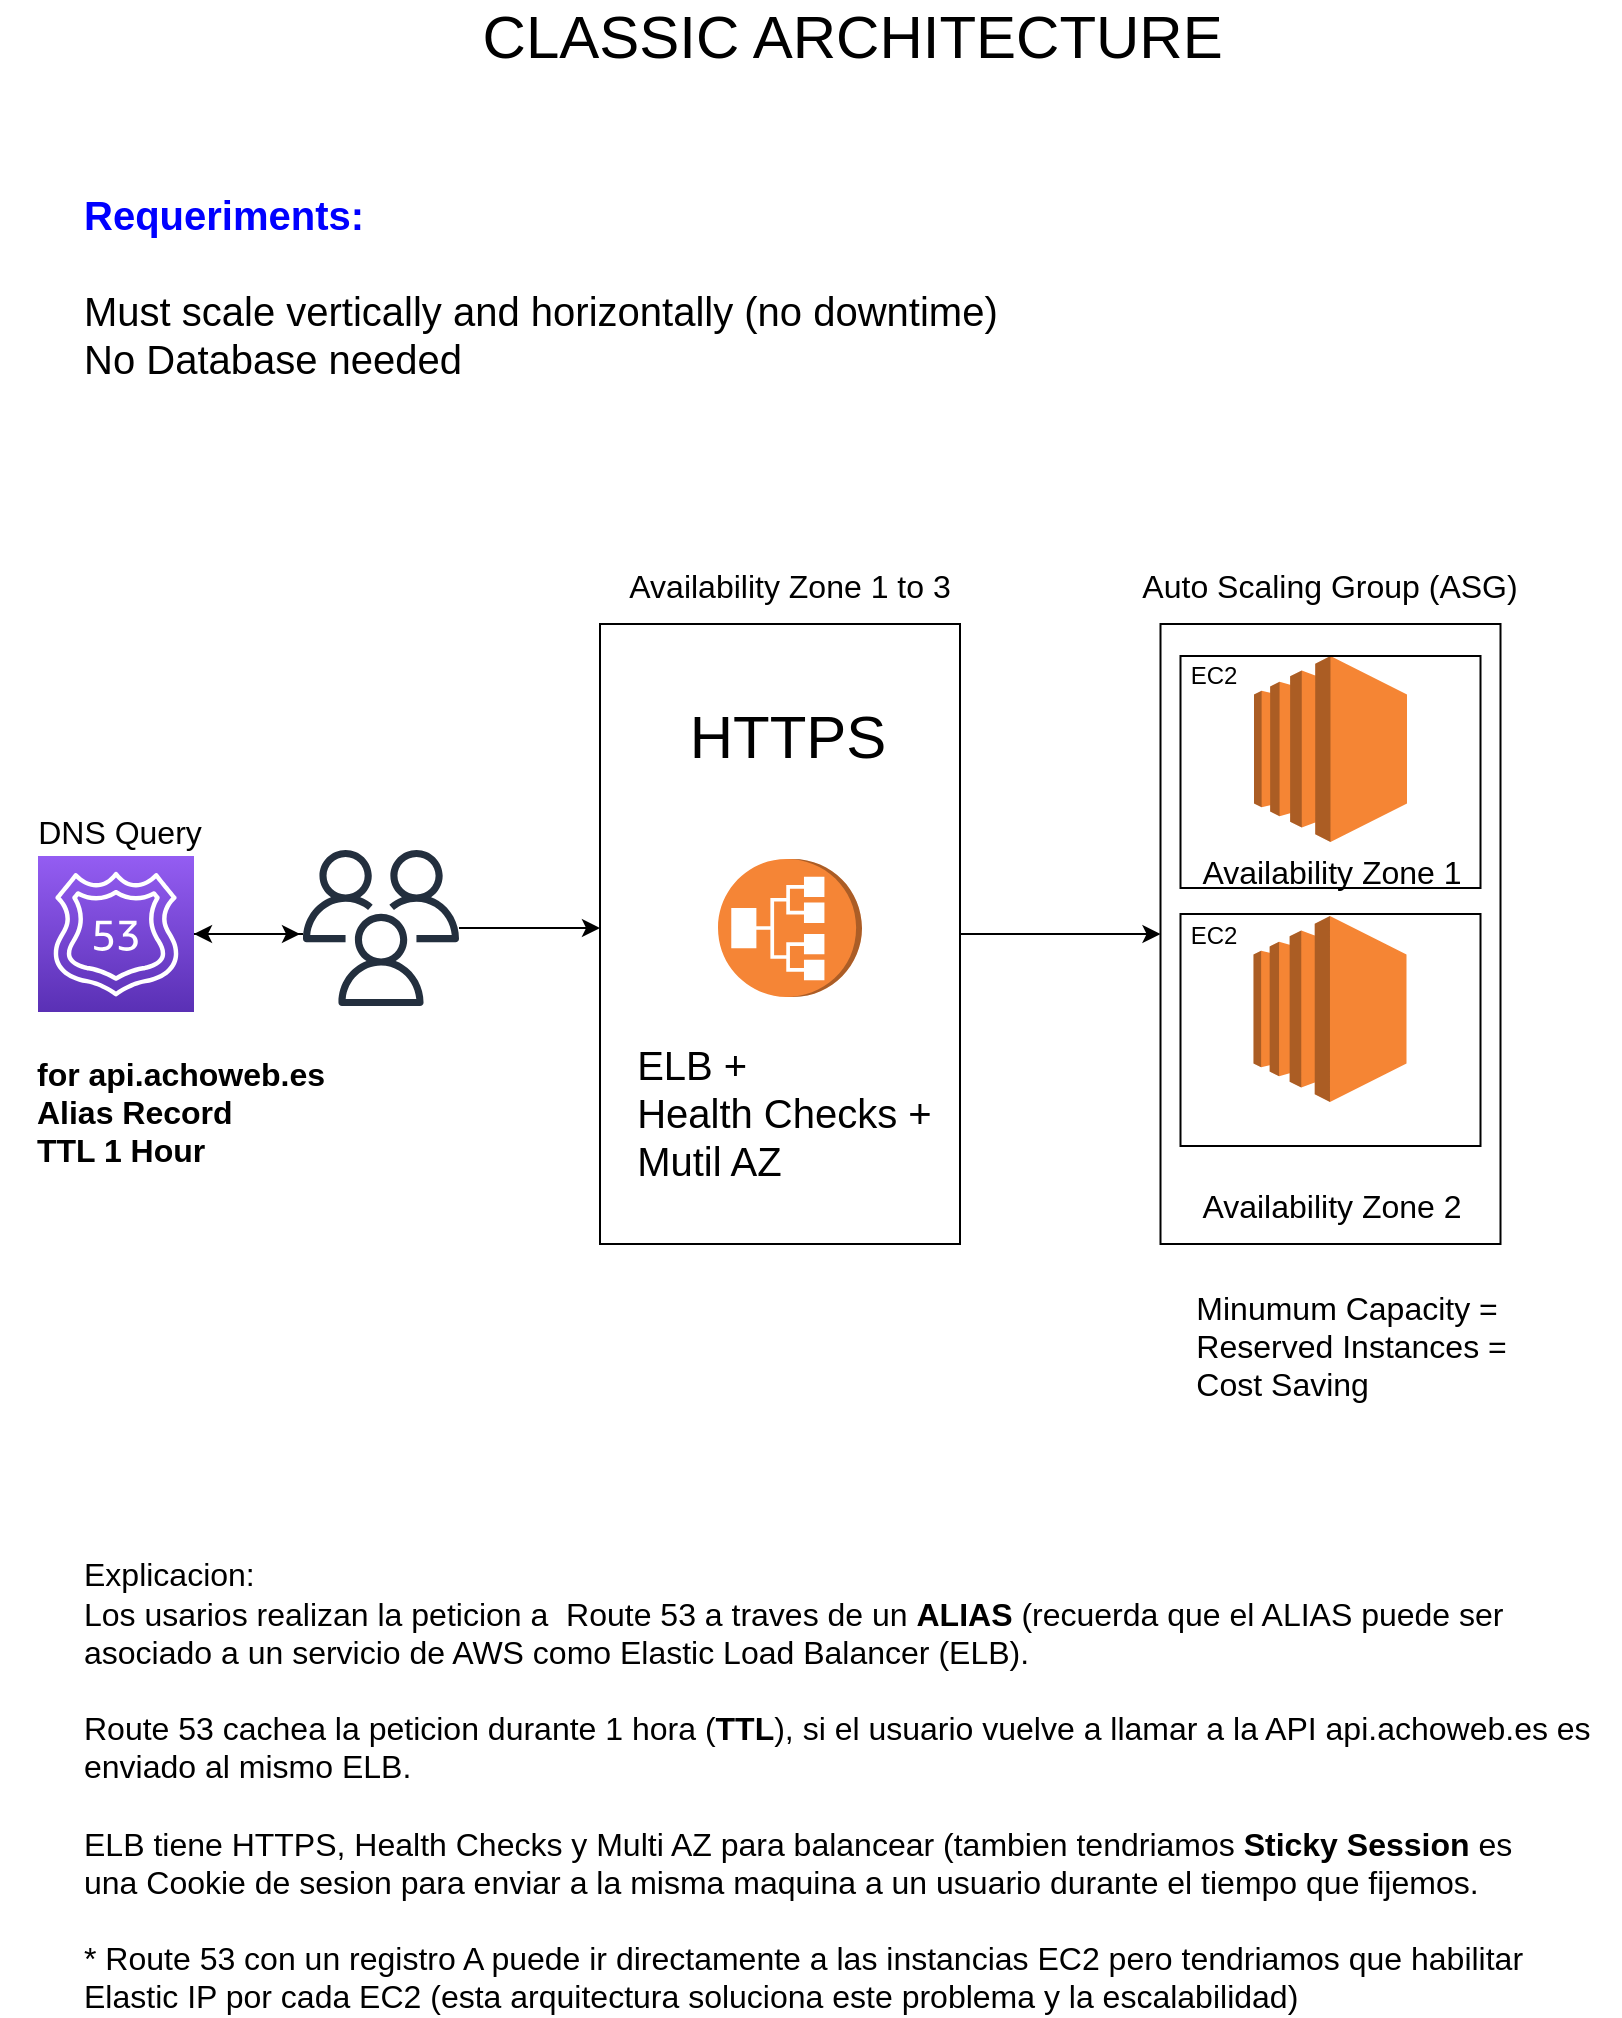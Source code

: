 <mxfile version="14.5.3" type="device"><diagram id="UPiS8NXmoR_QqrshqhKk" name="Page-1"><mxGraphModel dx="1426" dy="842" grid="1" gridSize="10" guides="1" tooltips="1" connect="1" arrows="1" fold="1" page="1" pageScale="1" pageWidth="827" pageHeight="1169" math="0" shadow="0"><root><mxCell id="0"/><mxCell id="1" parent="0"/><mxCell id="cFpB6itkiRQnKSlR0vu7-10" style="edgeStyle=orthogonalEdgeStyle;rounded=0;orthogonalLoop=1;jettySize=auto;html=1;exitX=1;exitY=0.5;exitDx=0;exitDy=0;exitPerimeter=0;" edge="1" parent="1" source="cFpB6itkiRQnKSlR0vu7-1"><mxGeometry relative="1" as="geometry"><mxPoint x="150" y="479" as="targetPoint"/></mxGeometry></mxCell><mxCell id="cFpB6itkiRQnKSlR0vu7-1" value="" style="points=[[0,0,0],[0.25,0,0],[0.5,0,0],[0.75,0,0],[1,0,0],[0,1,0],[0.25,1,0],[0.5,1,0],[0.75,1,0],[1,1,0],[0,0.25,0],[0,0.5,0],[0,0.75,0],[1,0.25,0],[1,0.5,0],[1,0.75,0]];outlineConnect=0;fontColor=#232F3E;gradientColor=#945DF2;gradientDirection=north;fillColor=#5A30B5;strokeColor=#ffffff;dashed=0;verticalLabelPosition=bottom;verticalAlign=top;align=center;html=1;fontSize=12;fontStyle=0;aspect=fixed;shape=mxgraph.aws4.resourceIcon;resIcon=mxgraph.aws4.route_53;" vertex="1" parent="1"><mxGeometry x="19" y="440" width="78" height="78" as="geometry"/></mxCell><mxCell id="cFpB6itkiRQnKSlR0vu7-2" value="" style="outlineConnect=0;dashed=0;verticalLabelPosition=bottom;verticalAlign=top;align=center;html=1;shape=mxgraph.aws3.application_load_balancer;fillColor=#F58536;gradientColor=none;rotation=-90;" vertex="1" parent="1"><mxGeometry x="360.5" y="440" width="69" height="72" as="geometry"/></mxCell><mxCell id="cFpB6itkiRQnKSlR0vu7-11" style="edgeStyle=orthogonalEdgeStyle;rounded=0;orthogonalLoop=1;jettySize=auto;html=1;exitX=1;exitY=0.5;exitDx=0;exitDy=0;entryX=0;entryY=0.5;entryDx=0;entryDy=0;" edge="1" parent="1" source="cFpB6itkiRQnKSlR0vu7-6" target="cFpB6itkiRQnKSlR0vu7-7"><mxGeometry relative="1" as="geometry"/></mxCell><mxCell id="cFpB6itkiRQnKSlR0vu7-6" value="" style="rounded=0;whiteSpace=wrap;html=1;fillColor=none;" vertex="1" parent="1"><mxGeometry x="300" y="324" width="180" height="310" as="geometry"/></mxCell><mxCell id="cFpB6itkiRQnKSlR0vu7-7" value="" style="rounded=0;whiteSpace=wrap;html=1;fillColor=none;" vertex="1" parent="1"><mxGeometry x="580.25" y="324" width="170" height="310" as="geometry"/></mxCell><mxCell id="cFpB6itkiRQnKSlR0vu7-8" value="" style="outlineConnect=0;dashed=0;verticalLabelPosition=bottom;verticalAlign=top;align=center;html=1;shape=mxgraph.aws3.ec2;fillColor=#F58534;gradientColor=none;" vertex="1" parent="1"><mxGeometry x="627" y="340" width="76.5" height="93" as="geometry"/></mxCell><mxCell id="cFpB6itkiRQnKSlR0vu7-9" value="" style="outlineConnect=0;dashed=0;verticalLabelPosition=bottom;verticalAlign=top;align=center;html=1;shape=mxgraph.aws3.ec2;fillColor=#F58534;gradientColor=none;" vertex="1" parent="1"><mxGeometry x="626.75" y="470" width="76.5" height="93" as="geometry"/></mxCell><mxCell id="cFpB6itkiRQnKSlR0vu7-12" value="&lt;font style=&quot;font-size: 16px&quot;&gt;Availability Zone 1 to 3&lt;/font&gt;" style="text;html=1;strokeColor=none;fillColor=none;align=center;verticalAlign=middle;whiteSpace=wrap;rounded=0;" vertex="1" parent="1"><mxGeometry x="297.25" y="300" width="195.5" height="10" as="geometry"/></mxCell><mxCell id="cFpB6itkiRQnKSlR0vu7-13" value="&lt;div style=&quot;text-align: left ; font-size: 20px&quot;&gt;&lt;font style=&quot;font-size: 20px&quot;&gt;ELB +&amp;nbsp;&lt;/font&gt;&lt;/div&gt;&lt;font style=&quot;font-size: 20px&quot;&gt;&lt;div style=&quot;text-align: left&quot;&gt;Health Checks +&amp;nbsp;&lt;/div&gt;&lt;div style=&quot;text-align: left&quot;&gt;Mutil AZ&lt;/div&gt;&lt;/font&gt;" style="text;html=1;strokeColor=none;fillColor=none;align=center;verticalAlign=middle;whiteSpace=wrap;rounded=0;" vertex="1" parent="1"><mxGeometry x="297.25" y="563" width="195.5" height="10" as="geometry"/></mxCell><mxCell id="cFpB6itkiRQnKSlR0vu7-15" value="" style="rounded=0;whiteSpace=wrap;html=1;fillColor=none;" vertex="1" parent="1"><mxGeometry x="590.25" y="340" width="150" height="116" as="geometry"/></mxCell><mxCell id="cFpB6itkiRQnKSlR0vu7-16" value="" style="rounded=0;whiteSpace=wrap;html=1;fillColor=none;" vertex="1" parent="1"><mxGeometry x="590.25" y="469" width="150" height="116" as="geometry"/></mxCell><mxCell id="cFpB6itkiRQnKSlR0vu7-17" value="&lt;font style=&quot;font-size: 16px&quot;&gt;Availability Zone 1&lt;/font&gt;" style="text;html=1;strokeColor=none;fillColor=none;align=center;verticalAlign=middle;whiteSpace=wrap;rounded=0;" vertex="1" parent="1"><mxGeometry x="567.5" y="443" width="195.5" height="10" as="geometry"/></mxCell><mxCell id="cFpB6itkiRQnKSlR0vu7-18" value="&lt;font style=&quot;font-size: 16px&quot;&gt;Availability Zone 2&lt;/font&gt;" style="text;html=1;strokeColor=none;fillColor=none;align=center;verticalAlign=middle;whiteSpace=wrap;rounded=0;" vertex="1" parent="1"><mxGeometry x="567.5" y="610" width="195.5" height="10" as="geometry"/></mxCell><mxCell id="cFpB6itkiRQnKSlR0vu7-19" value="&lt;font style=&quot;font-size: 16px&quot;&gt;Auto Scaling Group (ASG)&lt;/font&gt;" style="text;html=1;strokeColor=none;fillColor=none;align=center;verticalAlign=middle;whiteSpace=wrap;rounded=0;" vertex="1" parent="1"><mxGeometry x="567.25" y="300" width="195.5" height="10" as="geometry"/></mxCell><mxCell id="cFpB6itkiRQnKSlR0vu7-20" value="&lt;div style=&quot;text-align: left&quot;&gt;&lt;span style=&quot;font-size: 16px&quot;&gt;Minumum Capacity =&amp;nbsp;&lt;/span&gt;&lt;/div&gt;&lt;font style=&quot;font-size: 16px&quot;&gt;&lt;div style=&quot;text-align: left&quot;&gt;Reserved Instances =&amp;nbsp;&lt;/div&gt;&lt;div style=&quot;text-align: left&quot;&gt;Cost Saving&lt;/div&gt;&lt;/font&gt;" style="text;html=1;strokeColor=none;fillColor=none;align=center;verticalAlign=middle;whiteSpace=wrap;rounded=0;" vertex="1" parent="1"><mxGeometry x="580" y="680" width="195.5" height="10" as="geometry"/></mxCell><mxCell id="cFpB6itkiRQnKSlR0vu7-21" value="&lt;font style=&quot;font-size: 16px&quot;&gt;DNS Query&lt;/font&gt;" style="text;html=1;strokeColor=none;fillColor=none;align=center;verticalAlign=middle;whiteSpace=wrap;rounded=0;" vertex="1" parent="1"><mxGeometry y="423" width="120" height="10" as="geometry"/></mxCell><mxCell id="cFpB6itkiRQnKSlR0vu7-23" value="" style="edgeStyle=orthogonalEdgeStyle;rounded=0;orthogonalLoop=1;jettySize=auto;html=1;" edge="1" parent="1" source="cFpB6itkiRQnKSlR0vu7-22" target="cFpB6itkiRQnKSlR0vu7-1"><mxGeometry relative="1" as="geometry"><Array as="points"><mxPoint x="124" y="479"/><mxPoint x="124" y="479"/></Array></mxGeometry></mxCell><mxCell id="cFpB6itkiRQnKSlR0vu7-26" style="edgeStyle=orthogonalEdgeStyle;rounded=0;orthogonalLoop=1;jettySize=auto;html=1;" edge="1" parent="1" source="cFpB6itkiRQnKSlR0vu7-22"><mxGeometry relative="1" as="geometry"><mxPoint x="300" y="476" as="targetPoint"/></mxGeometry></mxCell><mxCell id="cFpB6itkiRQnKSlR0vu7-22" value="" style="outlineConnect=0;fontColor=#232F3E;gradientColor=none;fillColor=#232F3E;strokeColor=none;dashed=0;verticalLabelPosition=bottom;verticalAlign=top;align=center;html=1;fontSize=12;fontStyle=0;aspect=fixed;pointerEvents=1;shape=mxgraph.aws4.users;" vertex="1" parent="1"><mxGeometry x="151.5" y="437" width="78" height="78" as="geometry"/></mxCell><mxCell id="cFpB6itkiRQnKSlR0vu7-27" value="&lt;div style=&quot;text-align: left&quot;&gt;&lt;b style=&quot;font-size: 16px&quot;&gt;for api.achoweb.es&lt;/b&gt;&lt;/div&gt;&lt;font style=&quot;font-size: 16px&quot;&gt;&lt;div style=&quot;text-align: left&quot;&gt;&lt;b&gt;Alias Record&lt;/b&gt;&lt;/div&gt;&lt;b&gt;&lt;div style=&quot;text-align: left&quot;&gt;&lt;b&gt;TTL 1 Hour&lt;/b&gt;&lt;/div&gt;&lt;/b&gt;&lt;/font&gt;" style="text;html=1;align=center;verticalAlign=middle;resizable=0;points=[];autosize=1;" vertex="1" parent="1"><mxGeometry x="10" y="543" width="160" height="50" as="geometry"/></mxCell><mxCell id="cFpB6itkiRQnKSlR0vu7-28" value="&lt;font style=&quot;font-size: 30px&quot;&gt;CLASSIC ARCHITECTURE&amp;nbsp;&lt;/font&gt;" style="text;html=1;align=center;verticalAlign=middle;resizable=0;points=[];autosize=1;" vertex="1" parent="1"><mxGeometry x="230" y="15" width="400" height="30" as="geometry"/></mxCell><mxCell id="cFpB6itkiRQnKSlR0vu7-29" value="&lt;font style=&quot;font-size: 20px&quot;&gt;&lt;font color=&quot;#0000ff&quot; style=&quot;font-size: 20px&quot;&gt;&lt;b&gt;Requeriments:&amp;nbsp;&lt;br&gt;&lt;/b&gt;&lt;/font&gt;&lt;br&gt;&lt;/font&gt;&lt;div style=&quot;font-size: 20px&quot;&gt;&lt;font style=&quot;font-size: 20px&quot;&gt;Must scale vertically and horizontally (no downtime)&lt;/font&gt;&lt;/div&gt;&lt;div style=&quot;font-size: 20px&quot;&gt;&lt;font style=&quot;font-size: 20px&quot;&gt;No Database needed&lt;/font&gt;&lt;/div&gt;" style="text;html=1;align=left;verticalAlign=middle;resizable=0;points=[];autosize=1;" vertex="1" parent="1"><mxGeometry x="40" y="120" width="470" height="70" as="geometry"/></mxCell><mxCell id="cFpB6itkiRQnKSlR0vu7-30" value="&lt;font style=&quot;font-size: 16px&quot;&gt;Explicacion: &lt;br&gt;Los usarios realizan la peticion a &amp;nbsp;Route 53 a traves de un &lt;b&gt;ALIAS&lt;/b&gt; (recuerda que el ALIAS puede ser&amp;nbsp;&lt;br&gt;asociado a un servicio de AWS como Elastic Load Balancer (ELB).&lt;br&gt;&lt;br&gt;Route 53 cachea la peticion durante 1 hora (&lt;b&gt;TTL&lt;/b&gt;), si el usuario vuelve a llamar a la API api.achoweb.es es&amp;nbsp;&lt;br&gt;enviado al mismo ELB.&lt;br&gt;&lt;br&gt;ELB tiene HTTPS, Health Checks y Multi AZ para balancear (tambien tendriamos&amp;nbsp;&lt;b&gt;Sticky Session &lt;/b&gt;es&amp;nbsp;&lt;br&gt;una Cookie de sesion para enviar a la misma maquina a un usuario durante el tiempo que fijemos.&lt;br&gt;&lt;br&gt;* Route 53 con un registro A puede ir directamente a las instancias EC2 pero tendriamos que habilitar&lt;br&gt;Elastic IP por cada EC2 (esta arquitectura soluciona este problema y la escalabilidad)&lt;br&gt;&lt;/font&gt;" style="text;html=1;align=left;verticalAlign=middle;resizable=0;points=[];autosize=1;" vertex="1" parent="1"><mxGeometry x="40" y="810" width="770" height="190" as="geometry"/></mxCell><mxCell id="cFpB6itkiRQnKSlR0vu7-32" value="&lt;font style=&quot;font-size: 30px&quot;&gt;HTTPS&lt;/font&gt;" style="text;html=1;strokeColor=none;fillColor=none;align=center;verticalAlign=middle;whiteSpace=wrap;rounded=0;" vertex="1" parent="1"><mxGeometry x="374" y="370" width="40" height="20" as="geometry"/></mxCell><mxCell id="cFpB6itkiRQnKSlR0vu7-34" value="EC2" style="text;html=1;strokeColor=none;fillColor=none;align=center;verticalAlign=middle;whiteSpace=wrap;rounded=0;" vertex="1" parent="1"><mxGeometry x="586.75" y="340" width="40" height="20" as="geometry"/></mxCell><mxCell id="cFpB6itkiRQnKSlR0vu7-35" value="EC2" style="text;html=1;strokeColor=none;fillColor=none;align=center;verticalAlign=middle;whiteSpace=wrap;rounded=0;" vertex="1" parent="1"><mxGeometry x="586.75" y="470" width="40" height="20" as="geometry"/></mxCell></root></mxGraphModel></diagram></mxfile>